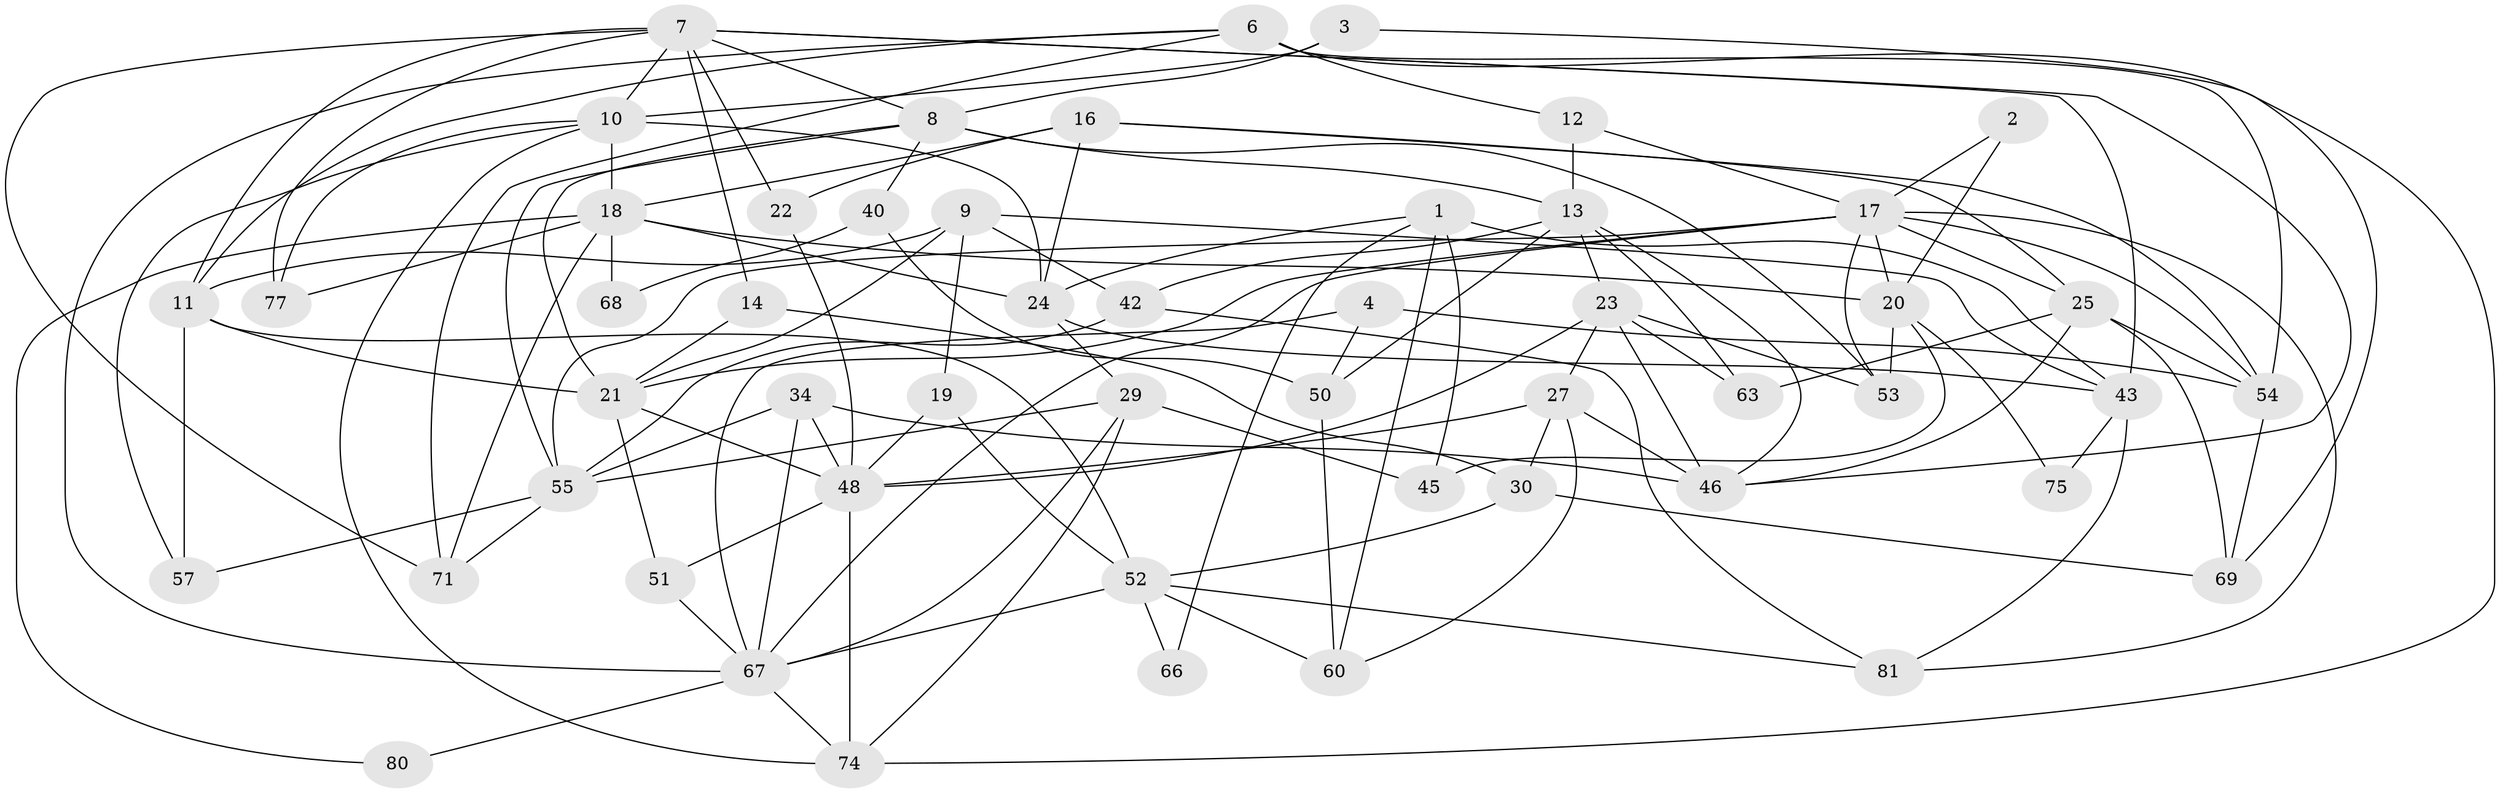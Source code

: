// Generated by graph-tools (version 1.1) at 2025/52/02/27/25 19:52:02]
// undirected, 52 vertices, 126 edges
graph export_dot {
graph [start="1"]
  node [color=gray90,style=filled];
  1 [super="+5"];
  2;
  3 [super="+35"];
  4 [super="+58"];
  6 [super="+31"];
  7 [super="+62"];
  8 [super="+15"];
  9 [super="+41"];
  10 [super="+56"];
  11 [super="+76"];
  12;
  13 [super="+49"];
  14;
  16 [super="+70"];
  17 [super="+59"];
  18 [super="+37"];
  19;
  20 [super="+28"];
  21 [super="+36"];
  22;
  23 [super="+26"];
  24 [super="+38"];
  25 [super="+39"];
  27 [super="+32"];
  29 [super="+33"];
  30 [super="+64"];
  34 [super="+47"];
  40;
  42;
  43 [super="+44"];
  45;
  46 [super="+65"];
  48 [super="+73"];
  50;
  51;
  52 [super="+78"];
  53;
  54 [super="+61"];
  55 [super="+79"];
  57;
  60;
  63;
  66;
  67 [super="+72"];
  68;
  69;
  71;
  74 [super="+82"];
  75;
  77;
  80;
  81 [super="+83"];
  1 -- 24;
  1 -- 45;
  1 -- 66;
  1 -- 43;
  1 -- 60;
  2 -- 17;
  2 -- 20;
  3 -- 69;
  3 -- 8;
  3 -- 10;
  4 -- 67 [weight=2];
  4 -- 50;
  4 -- 54;
  6 -- 67;
  6 -- 12;
  6 -- 71;
  6 -- 11;
  6 -- 54 [weight=2];
  6 -- 74;
  7 -- 14;
  7 -- 22;
  7 -- 77;
  7 -- 71;
  7 -- 8;
  7 -- 43;
  7 -- 46;
  7 -- 10;
  7 -- 11;
  8 -- 53 [weight=2];
  8 -- 21;
  8 -- 55;
  8 -- 40;
  8 -- 13;
  9 -- 42;
  9 -- 19;
  9 -- 21;
  9 -- 43;
  9 -- 11;
  10 -- 18;
  10 -- 77;
  10 -- 24;
  10 -- 57;
  10 -- 74;
  11 -- 21;
  11 -- 57;
  11 -- 52;
  12 -- 13;
  12 -- 17;
  13 -- 63;
  13 -- 42;
  13 -- 50;
  13 -- 46;
  13 -- 23;
  14 -- 30;
  14 -- 21;
  16 -- 25;
  16 -- 18;
  16 -- 22;
  16 -- 54;
  16 -- 24;
  17 -- 55;
  17 -- 20;
  17 -- 53;
  17 -- 54;
  17 -- 67;
  17 -- 21;
  17 -- 25;
  17 -- 81;
  18 -- 77;
  18 -- 80;
  18 -- 68;
  18 -- 71;
  18 -- 24;
  18 -- 20;
  19 -- 48;
  19 -- 52;
  20 -- 53;
  20 -- 45;
  20 -- 75;
  21 -- 51;
  21 -- 48 [weight=2];
  22 -- 48;
  23 -- 46;
  23 -- 53;
  23 -- 48;
  23 -- 63;
  23 -- 27;
  24 -- 29;
  24 -- 43;
  25 -- 54;
  25 -- 63;
  25 -- 46;
  25 -- 69;
  27 -- 48;
  27 -- 60;
  27 -- 46 [weight=2];
  27 -- 30;
  29 -- 45;
  29 -- 55;
  29 -- 74;
  29 -- 67;
  30 -- 69;
  30 -- 52;
  34 -- 48;
  34 -- 67;
  34 -- 46;
  34 -- 55;
  40 -- 50;
  40 -- 68;
  42 -- 55;
  42 -- 81;
  43 -- 75;
  43 -- 81;
  48 -- 74;
  48 -- 51;
  50 -- 60;
  51 -- 67;
  52 -- 60;
  52 -- 66;
  52 -- 81;
  52 -- 67;
  54 -- 69;
  55 -- 71;
  55 -- 57;
  67 -- 80;
  67 -- 74;
}
